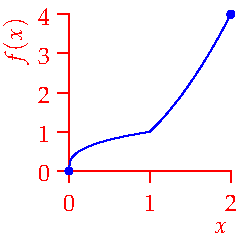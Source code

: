 settings.tex="pdflatex";

texpreamble("\usepackage{amsmath}
\usepackage{amsthm,amssymb}
\usepackage{mathpazo}
\usepackage[svgnames]{xcolor}
");
import graph;

size(120,120,IgnoreAspect);

dotfactor=8;

real f(real x){return x^2;}
real g(real x){return x^(1/3);}

path p=graph(g,0,1)--graph(f,1,2);

draw(p,blue);
dot((0,0),blue);
dot((2,4),blue);

xaxis("$x$",0,2,red,RightTicks(new real[]{0,1,2}));
yaxis("$f(x)$",0,red,LeftTicks(new real[]{0,1,2,3,4}));